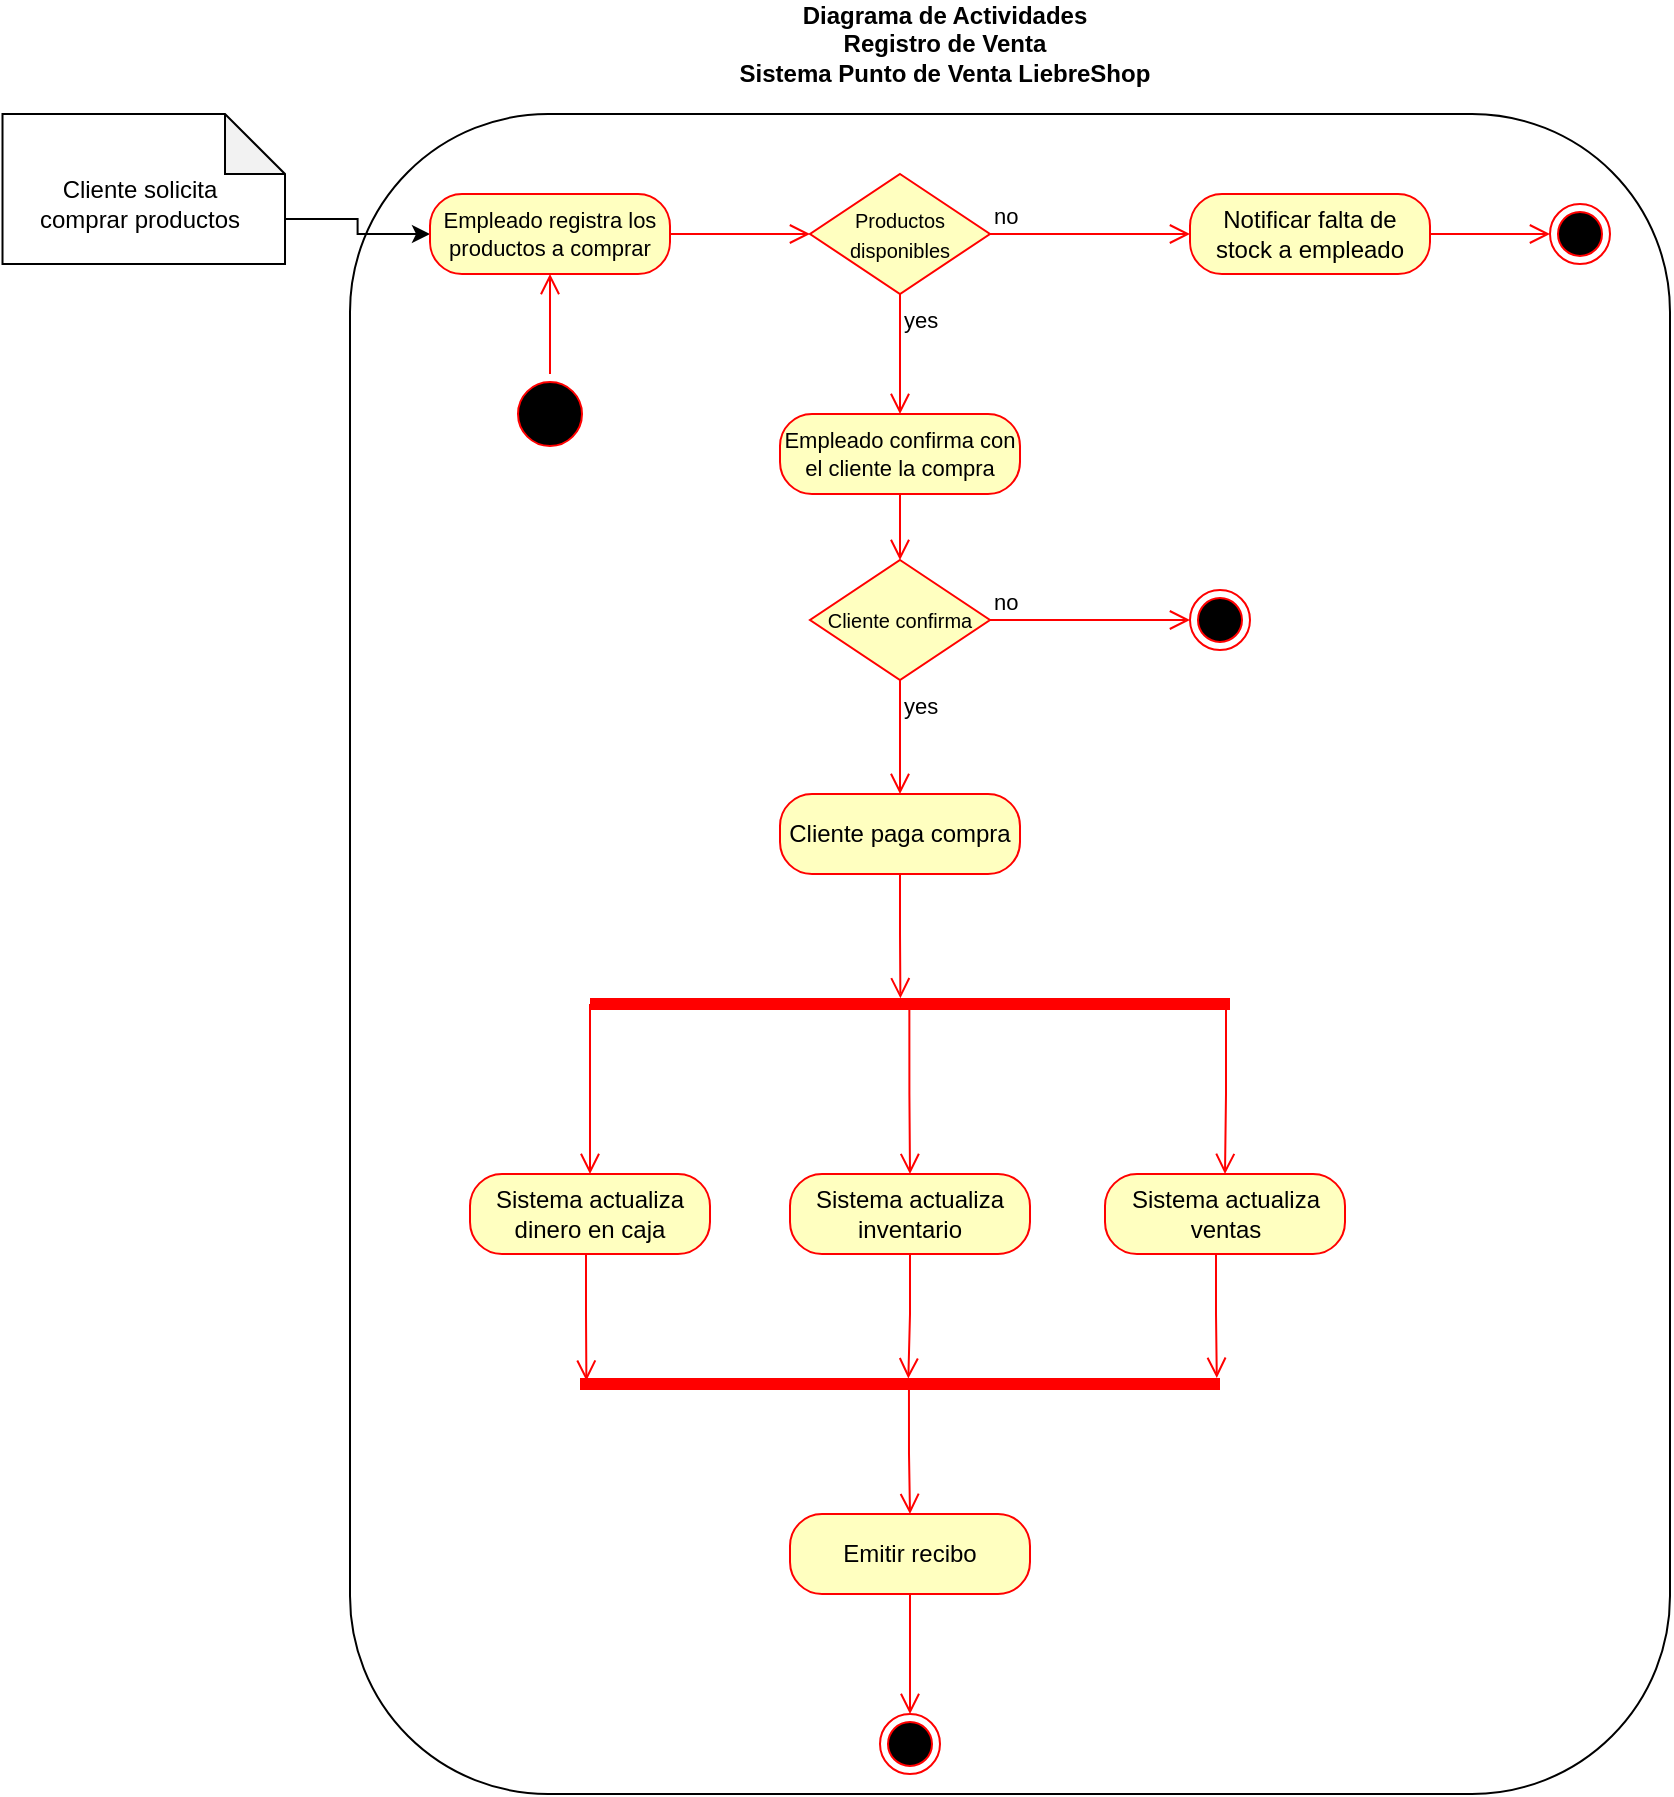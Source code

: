 <mxfile version="24.7.14">
  <diagram name="Page-1" id="e7e014a7-5840-1c2e-5031-d8a46d1fe8dd">
    <mxGraphModel dx="1393" dy="755" grid="1" gridSize="10" guides="1" tooltips="1" connect="1" arrows="1" fold="1" page="1" pageScale="1" pageWidth="1169" pageHeight="826" background="none" math="0" shadow="0">
      <root>
        <mxCell id="0" />
        <mxCell id="1" parent="0" />
        <mxCell id="e4tIsMRB3juKGLobp1ze-86" value="" style="rounded=1;whiteSpace=wrap;html=1;fillColor=none;" vertex="1" parent="1">
          <mxGeometry x="280" y="130" width="660" height="840" as="geometry" />
        </mxCell>
        <mxCell id="e4tIsMRB3juKGLobp1ze-41" value="&lt;div style=&quot;&quot;&gt;&lt;br&gt;&lt;/div&gt;" style="shape=note;whiteSpace=wrap;html=1;backgroundOutline=1;darkOpacity=0.05;rotation=-90;flipH=0;flipV=1;textDirection=vertical-rl;align=center;" vertex="1" parent="1">
          <mxGeometry x="139.38" y="96.88" width="75" height="141.25" as="geometry" />
        </mxCell>
        <mxCell id="e4tIsMRB3juKGLobp1ze-42" value="" style="ellipse;html=1;shape=startState;fillColor=#000000;strokeColor=#ff0000;" vertex="1" parent="1">
          <mxGeometry x="360" y="260" width="40" height="40" as="geometry" />
        </mxCell>
        <mxCell id="e4tIsMRB3juKGLobp1ze-43" value="" style="edgeStyle=orthogonalEdgeStyle;html=1;verticalAlign=bottom;endArrow=open;endSize=8;strokeColor=#ff0000;rounded=0;entryX=0.5;entryY=1;entryDx=0;entryDy=0;" edge="1" source="e4tIsMRB3juKGLobp1ze-42" parent="1" target="e4tIsMRB3juKGLobp1ze-45">
          <mxGeometry relative="1" as="geometry">
            <mxPoint x="415" y="280" as="targetPoint" />
          </mxGeometry>
        </mxCell>
        <mxCell id="e4tIsMRB3juKGLobp1ze-87" style="edgeStyle=orthogonalEdgeStyle;rounded=0;orthogonalLoop=1;jettySize=auto;html=1;entryX=0;entryY=0.5;entryDx=0;entryDy=0;exitX=0;exitY=0;exitDx=22.5;exitDy=0;exitPerimeter=0;" edge="1" parent="1" source="e4tIsMRB3juKGLobp1ze-41" target="e4tIsMRB3juKGLobp1ze-45">
          <mxGeometry relative="1" as="geometry">
            <mxPoint x="290" y="100" as="targetPoint" />
          </mxGeometry>
        </mxCell>
        <mxCell id="e4tIsMRB3juKGLobp1ze-44" value="Cliente solicita comprar productos" style="text;html=1;align=center;verticalAlign=middle;whiteSpace=wrap;rounded=0;" vertex="1" parent="1">
          <mxGeometry x="120" y="160" width="110" height="30" as="geometry" />
        </mxCell>
        <mxCell id="e4tIsMRB3juKGLobp1ze-50" style="edgeStyle=orthogonalEdgeStyle;rounded=0;orthogonalLoop=1;jettySize=auto;html=1;exitX=1;exitY=0.5;exitDx=0;exitDy=0;entryX=0;entryY=0.5;entryDx=0;entryDy=0;strokeColor=#ff0000;align=left;verticalAlign=bottom;fontFamily=Helvetica;fontSize=11;fontColor=default;labelBackgroundColor=default;endArrow=open;endSize=8;" edge="1" parent="1" source="e4tIsMRB3juKGLobp1ze-45" target="e4tIsMRB3juKGLobp1ze-47">
          <mxGeometry relative="1" as="geometry" />
        </mxCell>
        <mxCell id="e4tIsMRB3juKGLobp1ze-45" value="Empleado registra los productos a comprar" style="rounded=1;whiteSpace=wrap;html=1;arcSize=40;fontColor=#000000;fillColor=#ffffc0;strokeColor=#ff0000;fontSize=11;" vertex="1" parent="1">
          <mxGeometry x="320" y="170" width="120" height="40" as="geometry" />
        </mxCell>
        <mxCell id="e4tIsMRB3juKGLobp1ze-47" value="&lt;font style=&quot;font-size: 10px;&quot;&gt;Productos disponibles&lt;/font&gt;" style="rhombus;whiteSpace=wrap;html=1;fontColor=#000000;fillColor=#ffffc0;strokeColor=#ff0000;" vertex="1" parent="1">
          <mxGeometry x="510" y="160" width="90" height="60" as="geometry" />
        </mxCell>
        <mxCell id="e4tIsMRB3juKGLobp1ze-48" value="no" style="edgeStyle=orthogonalEdgeStyle;html=1;align=left;verticalAlign=bottom;endArrow=open;endSize=8;strokeColor=#ff0000;rounded=0;entryX=0;entryY=0.5;entryDx=0;entryDy=0;" edge="1" source="e4tIsMRB3juKGLobp1ze-47" parent="1" target="e4tIsMRB3juKGLobp1ze-51">
          <mxGeometry x="-1" relative="1" as="geometry">
            <mxPoint x="690" y="200" as="targetPoint" />
          </mxGeometry>
        </mxCell>
        <mxCell id="e4tIsMRB3juKGLobp1ze-49" value="yes" style="edgeStyle=orthogonalEdgeStyle;html=1;align=left;verticalAlign=top;endArrow=open;endSize=8;strokeColor=#ff0000;rounded=0;entryX=0.5;entryY=0;entryDx=0;entryDy=0;" edge="1" source="e4tIsMRB3juKGLobp1ze-47" parent="1" target="e4tIsMRB3juKGLobp1ze-55">
          <mxGeometry x="-1" relative="1" as="geometry">
            <mxPoint x="550" y="280" as="targetPoint" />
          </mxGeometry>
        </mxCell>
        <mxCell id="e4tIsMRB3juKGLobp1ze-54" style="edgeStyle=orthogonalEdgeStyle;rounded=0;orthogonalLoop=1;jettySize=auto;html=1;exitX=1;exitY=0.5;exitDx=0;exitDy=0;strokeColor=#ff0000;align=left;verticalAlign=bottom;fontFamily=Helvetica;fontSize=11;fontColor=default;labelBackgroundColor=default;endArrow=open;endSize=8;" edge="1" parent="1" source="e4tIsMRB3juKGLobp1ze-51" target="e4tIsMRB3juKGLobp1ze-53">
          <mxGeometry relative="1" as="geometry" />
        </mxCell>
        <mxCell id="e4tIsMRB3juKGLobp1ze-51" value="Notificar falta de stock a empleado" style="rounded=1;whiteSpace=wrap;html=1;arcSize=40;fontColor=#000000;fillColor=#ffffc0;strokeColor=#ff0000;" vertex="1" parent="1">
          <mxGeometry x="700" y="170" width="120" height="40" as="geometry" />
        </mxCell>
        <mxCell id="e4tIsMRB3juKGLobp1ze-53" value="" style="ellipse;html=1;shape=endState;fillColor=#000000;strokeColor=#ff0000;" vertex="1" parent="1">
          <mxGeometry x="880" y="175" width="30" height="30" as="geometry" />
        </mxCell>
        <mxCell id="e4tIsMRB3juKGLobp1ze-61" style="edgeStyle=orthogonalEdgeStyle;rounded=0;orthogonalLoop=1;jettySize=auto;html=1;exitX=0.5;exitY=1;exitDx=0;exitDy=0;entryX=0.5;entryY=0;entryDx=0;entryDy=0;strokeColor=#ff0000;align=left;verticalAlign=bottom;fontFamily=Helvetica;fontSize=11;fontColor=default;labelBackgroundColor=default;endArrow=open;endSize=8;" edge="1" parent="1" source="e4tIsMRB3juKGLobp1ze-55" target="e4tIsMRB3juKGLobp1ze-58">
          <mxGeometry relative="1" as="geometry" />
        </mxCell>
        <mxCell id="e4tIsMRB3juKGLobp1ze-55" value="Empleado confirma con el cliente la compra" style="rounded=1;whiteSpace=wrap;html=1;arcSize=40;fontColor=#000000;fillColor=#ffffc0;strokeColor=#ff0000;fontSize=11;" vertex="1" parent="1">
          <mxGeometry x="495" y="280" width="120" height="40" as="geometry" />
        </mxCell>
        <mxCell id="e4tIsMRB3juKGLobp1ze-58" value="&lt;font style=&quot;font-size: 10px;&quot;&gt;Cliente confirma&lt;/font&gt;" style="rhombus;whiteSpace=wrap;html=1;fontColor=#000000;fillColor=#ffffc0;strokeColor=#ff0000;" vertex="1" parent="1">
          <mxGeometry x="510" y="353" width="90" height="60" as="geometry" />
        </mxCell>
        <mxCell id="e4tIsMRB3juKGLobp1ze-59" value="no" style="edgeStyle=orthogonalEdgeStyle;html=1;align=left;verticalAlign=bottom;endArrow=open;endSize=8;strokeColor=#ff0000;rounded=0;entryX=0;entryY=0.5;entryDx=0;entryDy=0;" edge="1" parent="1" source="e4tIsMRB3juKGLobp1ze-58" target="e4tIsMRB3juKGLobp1ze-62">
          <mxGeometry x="-1" relative="1" as="geometry">
            <mxPoint x="700" y="383" as="targetPoint" />
          </mxGeometry>
        </mxCell>
        <mxCell id="e4tIsMRB3juKGLobp1ze-60" value="yes" style="edgeStyle=orthogonalEdgeStyle;html=1;align=left;verticalAlign=top;endArrow=open;endSize=8;strokeColor=#ff0000;rounded=0;entryX=0.5;entryY=0;entryDx=0;entryDy=0;" edge="1" parent="1" source="e4tIsMRB3juKGLobp1ze-58" target="e4tIsMRB3juKGLobp1ze-63">
          <mxGeometry x="-1" relative="1" as="geometry">
            <mxPoint x="555" y="473" as="targetPoint" />
          </mxGeometry>
        </mxCell>
        <mxCell id="e4tIsMRB3juKGLobp1ze-62" value="" style="ellipse;html=1;shape=endState;fillColor=#000000;strokeColor=#ff0000;" vertex="1" parent="1">
          <mxGeometry x="700" y="368" width="30" height="30" as="geometry" />
        </mxCell>
        <mxCell id="e4tIsMRB3juKGLobp1ze-63" value="Cliente paga compra" style="rounded=1;whiteSpace=wrap;html=1;arcSize=40;fontColor=#000000;fillColor=#ffffc0;strokeColor=#ff0000;" vertex="1" parent="1">
          <mxGeometry x="495" y="470" width="120" height="40" as="geometry" />
        </mxCell>
        <mxCell id="e4tIsMRB3juKGLobp1ze-65" value="Sistema actualiza inventario" style="rounded=1;whiteSpace=wrap;html=1;arcSize=40;fontColor=#000000;fillColor=#ffffc0;strokeColor=#ff0000;" vertex="1" parent="1">
          <mxGeometry x="500" y="660" width="120" height="40" as="geometry" />
        </mxCell>
        <mxCell id="e4tIsMRB3juKGLobp1ze-66" value="Sistema actualiza ventas" style="rounded=1;whiteSpace=wrap;html=1;arcSize=40;fontColor=#000000;fillColor=#ffffc0;strokeColor=#ff0000;" vertex="1" parent="1">
          <mxGeometry x="657.5" y="660" width="120" height="40" as="geometry" />
        </mxCell>
        <mxCell id="e4tIsMRB3juKGLobp1ze-67" value="Sistema actualiza dinero en caja" style="rounded=1;whiteSpace=wrap;html=1;arcSize=40;fontColor=#000000;fillColor=#ffffc0;strokeColor=#ff0000;" vertex="1" parent="1">
          <mxGeometry x="340" y="660" width="120" height="40" as="geometry" />
        </mxCell>
        <mxCell id="e4tIsMRB3juKGLobp1ze-72" style="edgeStyle=orthogonalEdgeStyle;rounded=0;orthogonalLoop=1;jettySize=auto;html=1;exitX=0.5;exitY=1;exitDx=0;exitDy=0;entryX=0.5;entryY=0;entryDx=0;entryDy=0;strokeColor=#ff0000;align=left;verticalAlign=bottom;fontFamily=Helvetica;fontSize=11;fontColor=default;labelBackgroundColor=default;endArrow=open;endSize=8;" edge="1" parent="1" source="e4tIsMRB3juKGLobp1ze-68" target="e4tIsMRB3juKGLobp1ze-70">
          <mxGeometry relative="1" as="geometry" />
        </mxCell>
        <mxCell id="e4tIsMRB3juKGLobp1ze-68" value="Emitir recibo" style="rounded=1;whiteSpace=wrap;html=1;arcSize=40;fontColor=#000000;fillColor=#ffffc0;strokeColor=#ff0000;" vertex="1" parent="1">
          <mxGeometry x="500" y="830" width="120" height="40" as="geometry" />
        </mxCell>
        <mxCell id="e4tIsMRB3juKGLobp1ze-70" value="" style="ellipse;html=1;shape=endState;fillColor=#000000;strokeColor=#ff0000;" vertex="1" parent="1">
          <mxGeometry x="545" y="930" width="30" height="30" as="geometry" />
        </mxCell>
        <mxCell id="e4tIsMRB3juKGLobp1ze-77" style="edgeStyle=orthogonalEdgeStyle;rounded=0;orthogonalLoop=1;jettySize=auto;html=1;exitX=1;exitY=0.5;exitDx=0;exitDy=0;exitPerimeter=0;entryX=0.5;entryY=0;entryDx=0;entryDy=0;strokeColor=#ff0000;align=left;verticalAlign=bottom;fontFamily=Helvetica;fontSize=11;fontColor=default;labelBackgroundColor=default;endArrow=open;endSize=8;" edge="1" parent="1" source="e4tIsMRB3juKGLobp1ze-73" target="e4tIsMRB3juKGLobp1ze-66">
          <mxGeometry relative="1" as="geometry">
            <Array as="points">
              <mxPoint x="718" y="575" />
              <mxPoint x="718" y="620" />
            </Array>
          </mxGeometry>
        </mxCell>
        <mxCell id="e4tIsMRB3juKGLobp1ze-78" style="edgeStyle=orthogonalEdgeStyle;rounded=0;orthogonalLoop=1;jettySize=auto;html=1;exitX=0;exitY=0.5;exitDx=0;exitDy=0;exitPerimeter=0;entryX=0.5;entryY=0;entryDx=0;entryDy=0;strokeColor=#ff0000;align=left;verticalAlign=bottom;fontFamily=Helvetica;fontSize=11;fontColor=default;labelBackgroundColor=default;endArrow=open;endSize=8;" edge="1" parent="1" source="e4tIsMRB3juKGLobp1ze-73" target="e4tIsMRB3juKGLobp1ze-67">
          <mxGeometry relative="1" as="geometry">
            <Array as="points">
              <mxPoint x="400" y="660" />
            </Array>
          </mxGeometry>
        </mxCell>
        <mxCell id="e4tIsMRB3juKGLobp1ze-73" value="" style="shape=line;html=1;strokeWidth=6;strokeColor=#ff0000;" vertex="1" parent="1">
          <mxGeometry x="400" y="570" width="320" height="10" as="geometry" />
        </mxCell>
        <mxCell id="e4tIsMRB3juKGLobp1ze-74" value="" style="edgeStyle=orthogonalEdgeStyle;html=1;verticalAlign=bottom;endArrow=open;endSize=8;strokeColor=#ff0000;rounded=0;entryX=0.5;entryY=0;entryDx=0;entryDy=0;exitX=0.499;exitY=0.577;exitDx=0;exitDy=0;exitPerimeter=0;" edge="1" source="e4tIsMRB3juKGLobp1ze-73" parent="1" target="e4tIsMRB3juKGLobp1ze-65">
          <mxGeometry relative="1" as="geometry">
            <mxPoint x="560" y="600" as="targetPoint" />
          </mxGeometry>
        </mxCell>
        <mxCell id="e4tIsMRB3juKGLobp1ze-76" style="edgeStyle=orthogonalEdgeStyle;rounded=0;orthogonalLoop=1;jettySize=auto;html=1;exitX=0.5;exitY=1;exitDx=0;exitDy=0;entryX=0.485;entryY=0.216;entryDx=0;entryDy=0;entryPerimeter=0;strokeColor=#ff0000;align=left;verticalAlign=bottom;fontFamily=Helvetica;fontSize=11;fontColor=default;labelBackgroundColor=default;endArrow=open;endSize=8;" edge="1" parent="1" source="e4tIsMRB3juKGLobp1ze-63" target="e4tIsMRB3juKGLobp1ze-73">
          <mxGeometry relative="1" as="geometry" />
        </mxCell>
        <mxCell id="e4tIsMRB3juKGLobp1ze-80" style="edgeStyle=orthogonalEdgeStyle;rounded=0;orthogonalLoop=1;jettySize=auto;html=1;exitX=0.5;exitY=1;exitDx=0;exitDy=0;entryX=0.01;entryY=0.333;entryDx=0;entryDy=0;strokeColor=#ff0000;align=left;verticalAlign=bottom;fontFamily=Helvetica;fontSize=11;fontColor=default;labelBackgroundColor=default;endArrow=open;endSize=8;entryPerimeter=0;" edge="1" parent="1" source="e4tIsMRB3juKGLobp1ze-67" target="e4tIsMRB3juKGLobp1ze-81">
          <mxGeometry relative="1" as="geometry">
            <mxPoint x="400" y="850" as="targetPoint" />
            <Array as="points">
              <mxPoint x="398" y="700" />
              <mxPoint x="398" y="730" />
            </Array>
          </mxGeometry>
        </mxCell>
        <mxCell id="e4tIsMRB3juKGLobp1ze-81" value="" style="shape=line;html=1;strokeWidth=6;strokeColor=#ff0000;" vertex="1" parent="1">
          <mxGeometry x="395" y="760" width="320" height="10" as="geometry" />
        </mxCell>
        <mxCell id="e4tIsMRB3juKGLobp1ze-82" value="" style="edgeStyle=orthogonalEdgeStyle;html=1;verticalAlign=bottom;endArrow=open;endSize=8;strokeColor=#ff0000;rounded=0;entryX=0.5;entryY=0;entryDx=0;entryDy=0;exitX=0.514;exitY=0.68;exitDx=0;exitDy=0;exitPerimeter=0;" edge="1" parent="1" source="e4tIsMRB3juKGLobp1ze-81" target="e4tIsMRB3juKGLobp1ze-68">
          <mxGeometry relative="1" as="geometry">
            <mxPoint x="560" y="850" as="targetPoint" />
          </mxGeometry>
        </mxCell>
        <mxCell id="e4tIsMRB3juKGLobp1ze-84" style="edgeStyle=orthogonalEdgeStyle;rounded=0;orthogonalLoop=1;jettySize=auto;html=1;exitX=0.5;exitY=1;exitDx=0;exitDy=0;entryX=0.513;entryY=0.222;entryDx=0;entryDy=0;entryPerimeter=0;strokeColor=#ff0000;align=left;verticalAlign=bottom;fontFamily=Helvetica;fontSize=11;fontColor=default;labelBackgroundColor=default;endArrow=open;endSize=8;" edge="1" parent="1" source="e4tIsMRB3juKGLobp1ze-65" target="e4tIsMRB3juKGLobp1ze-81">
          <mxGeometry relative="1" as="geometry" />
        </mxCell>
        <mxCell id="e4tIsMRB3juKGLobp1ze-85" style="edgeStyle=orthogonalEdgeStyle;rounded=0;orthogonalLoop=1;jettySize=auto;html=1;exitX=0.5;exitY=1;exitDx=0;exitDy=0;entryX=0.995;entryY=0.194;entryDx=0;entryDy=0;entryPerimeter=0;strokeColor=#ff0000;align=left;verticalAlign=bottom;fontFamily=Helvetica;fontSize=11;fontColor=default;labelBackgroundColor=default;endArrow=open;endSize=8;" edge="1" parent="1" source="e4tIsMRB3juKGLobp1ze-66" target="e4tIsMRB3juKGLobp1ze-81">
          <mxGeometry relative="1" as="geometry">
            <Array as="points">
              <mxPoint x="713" y="700" />
              <mxPoint x="713" y="730" />
              <mxPoint x="713" y="730" />
            </Array>
          </mxGeometry>
        </mxCell>
        <mxCell id="e4tIsMRB3juKGLobp1ze-88" value="Diagrama de Actividades&lt;div&gt;Registro de Venta&lt;/div&gt;&lt;div&gt;Sistema Punto de Venta LiebreShop&lt;/div&gt;" style="text;html=1;align=center;verticalAlign=middle;whiteSpace=wrap;rounded=0;fontStyle=1" vertex="1" parent="1">
          <mxGeometry x="470" y="80" width="215" height="30" as="geometry" />
        </mxCell>
      </root>
    </mxGraphModel>
  </diagram>
</mxfile>
